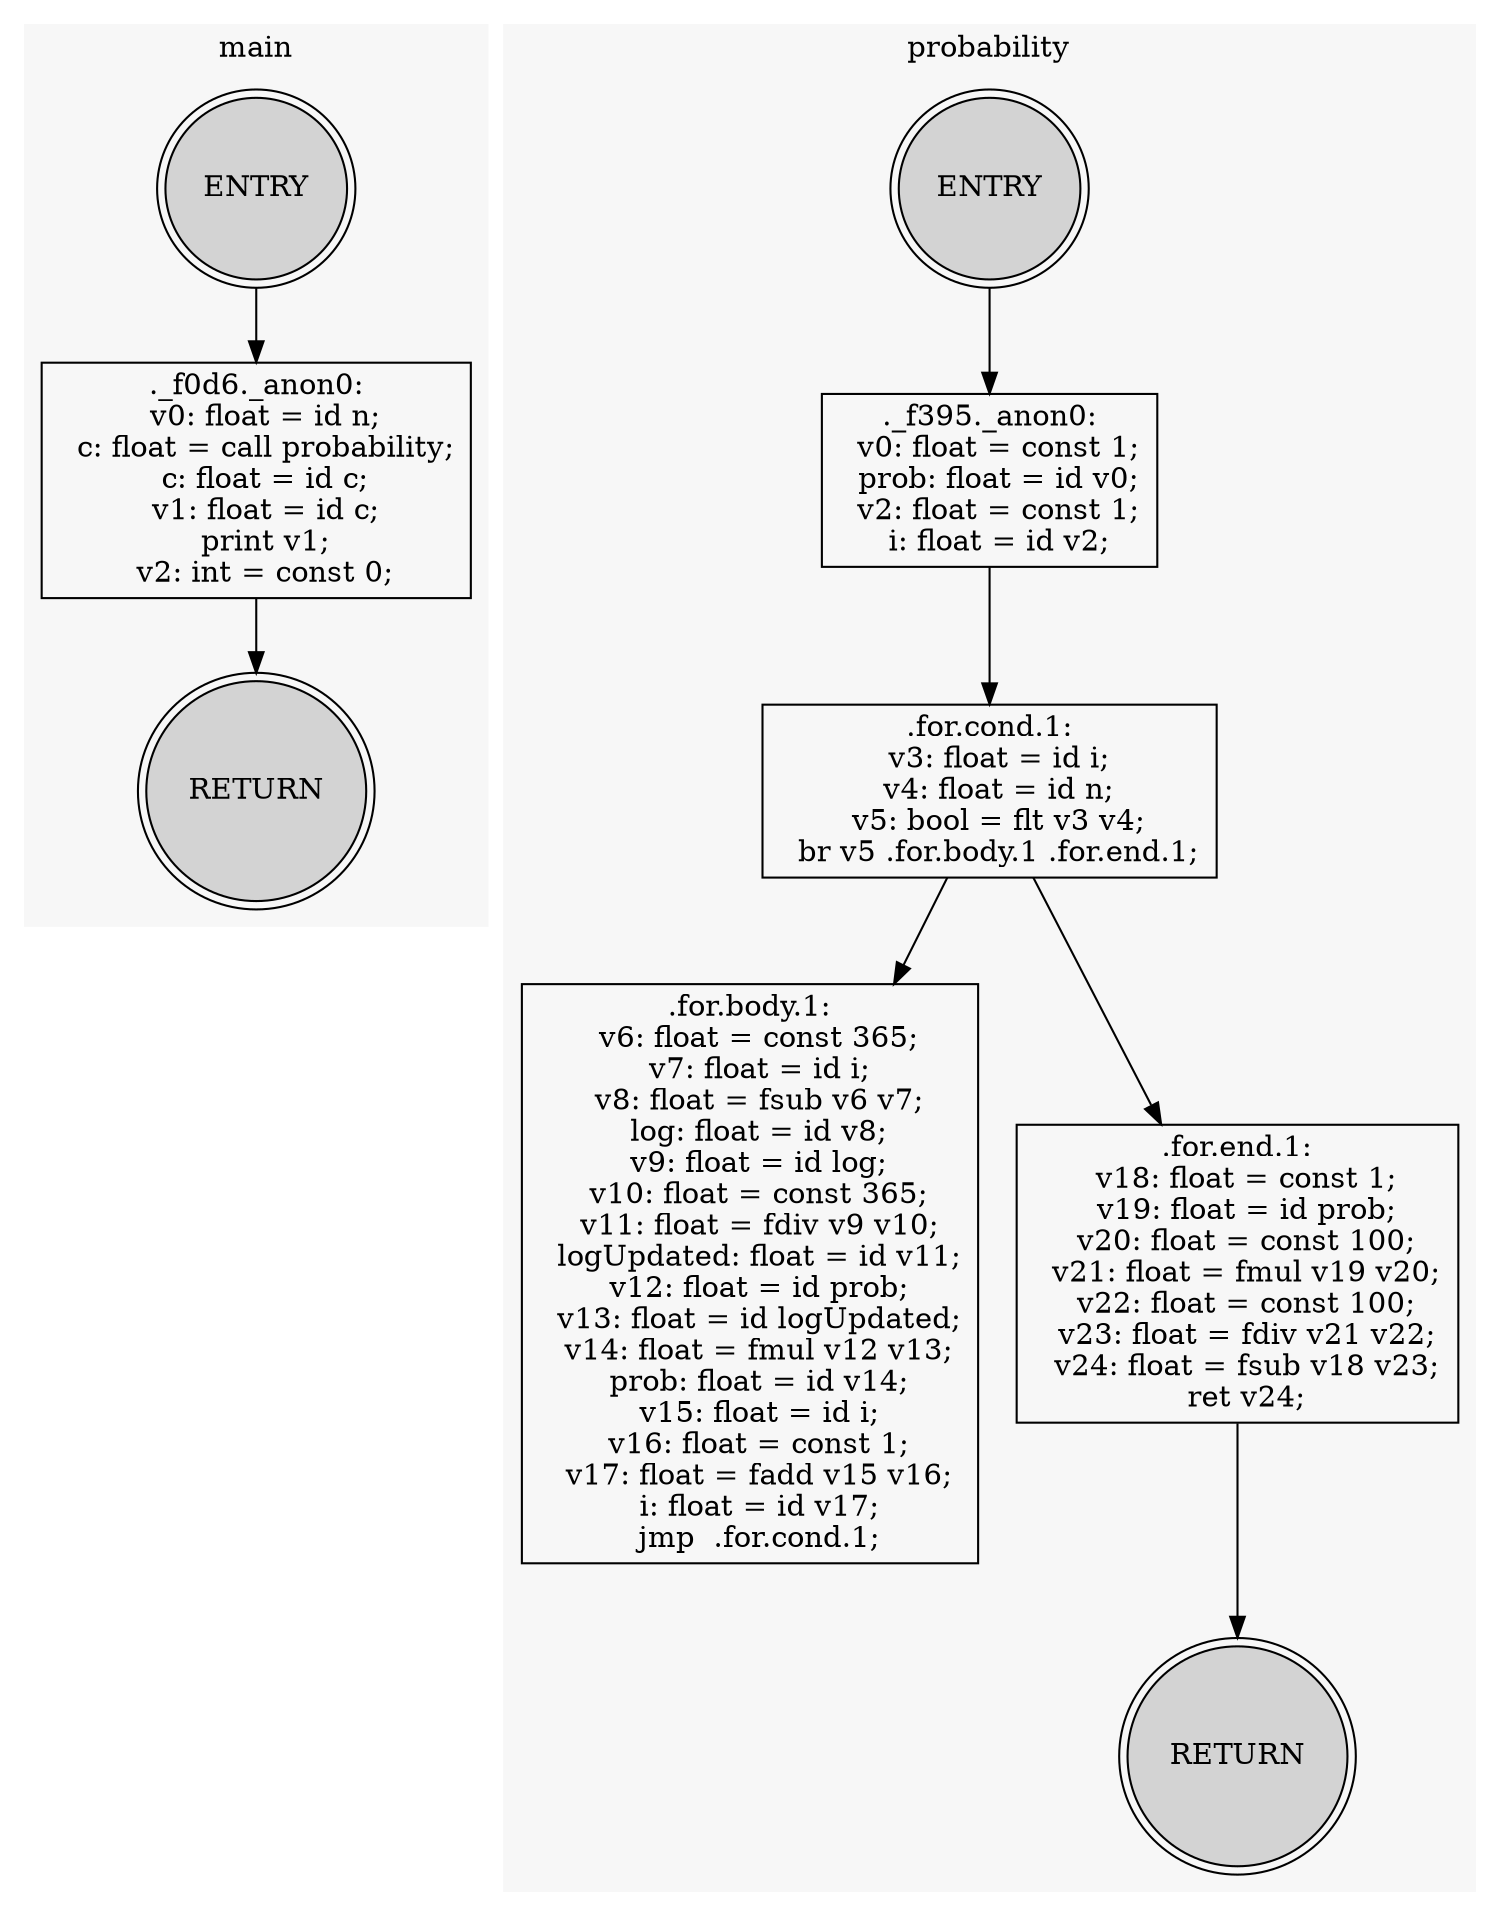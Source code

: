 // Dominator Tree
digraph DOMTREE {
	subgraph cluster_main {
		label=main
		color="#f7f7f7"
		style=filled
		rankdir=TB
		FUNC_main_NODE_ENTRY [label=ENTRY fillcolor=lightgray shape=doublecircle style=filled]
		"FUNC_main_NODE__f0d6._anon0" [label="._f0d6._anon0:
  v0: float = id n;
  c: float = call probability;
  c: float = id c;
  v1: float = id c;
  print v1;
  v2: int = const 0;" shape=box]
		FUNC_main_NODE_ENTRY -> "FUNC_main_NODE__f0d6._anon0"
		FUNC_main_NODE_RETURN [label=RETURN fillcolor=lightgray shape=doublecircle style=filled]
		"FUNC_main_NODE__f0d6._anon0" -> FUNC_main_NODE_RETURN
	}
	subgraph cluster_probability {
		label=probability
		color="#f7f7f7"
		style=filled
		rankdir=TB
		FUNC_probability_NODE_ENTRY [label=ENTRY fillcolor=lightgray shape=doublecircle style=filled]
		"FUNC_probability_NODE__f395._anon0" [label="._f395._anon0:
  v0: float = const 1;
  prob: float = id v0;
  v2: float = const 1;
  i: float = id v2;" shape=box]
		FUNC_probability_NODE_ENTRY -> "FUNC_probability_NODE__f395._anon0"
		"FUNC_probability_NODE_for.cond.1" [label=".for.cond.1:
  v3: float = id i;
  v4: float = id n;
  v5: bool = flt v3 v4;
  br v5 .for.body.1 .for.end.1;" shape=box]
		"FUNC_probability_NODE__f395._anon0" -> "FUNC_probability_NODE_for.cond.1"
		"FUNC_probability_NODE_for.body.1" [label=".for.body.1:
  v6: float = const 365;
  v7: float = id i;
  v8: float = fsub v6 v7;
  log: float = id v8;
  v9: float = id log;
  v10: float = const 365;
  v11: float = fdiv v9 v10;
  logUpdated: float = id v11;
  v12: float = id prob;
  v13: float = id logUpdated;
  v14: float = fmul v12 v13;
  prob: float = id v14;
  v15: float = id i;
  v16: float = const 1;
  v17: float = fadd v15 v16;
  i: float = id v17;
  jmp  .for.cond.1;" shape=box]
		"FUNC_probability_NODE_for.cond.1" -> "FUNC_probability_NODE_for.body.1"
		"FUNC_probability_NODE_for.end.1" [label=".for.end.1:
  v18: float = const 1;
  v19: float = id prob;
  v20: float = const 100;
  v21: float = fmul v19 v20;
  v22: float = const 100;
  v23: float = fdiv v21 v22;
  v24: float = fsub v18 v23;
  ret v24;" shape=box]
		"FUNC_probability_NODE_for.cond.1" -> "FUNC_probability_NODE_for.end.1"
		FUNC_probability_NODE_RETURN [label=RETURN fillcolor=lightgray shape=doublecircle style=filled]
		"FUNC_probability_NODE_for.end.1" -> FUNC_probability_NODE_RETURN
	}
}

